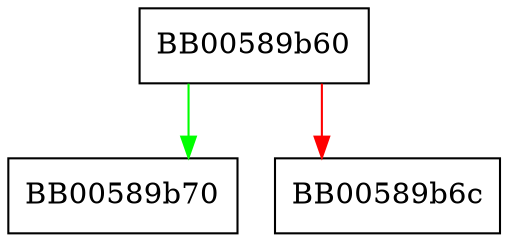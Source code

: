 digraph EC_GROUP_set_curve {
  node [shape="box"];
  graph [splines=ortho];
  BB00589b60 -> BB00589b70 [color="green"];
  BB00589b60 -> BB00589b6c [color="red"];
}